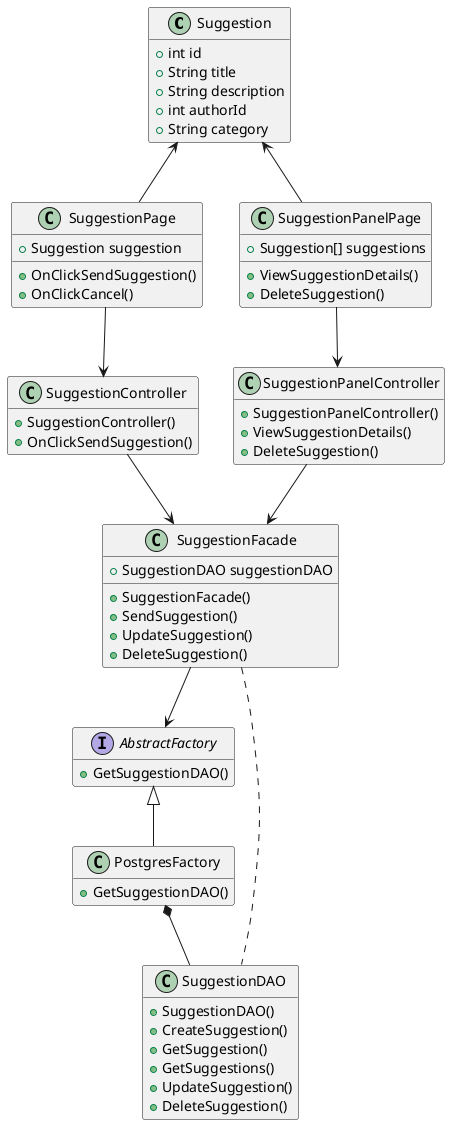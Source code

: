 @startuml SuggestionsUser
hide empty members

class Suggestion {
    +int id
    +String title
    +String description
    +int authorId
    +String category
}

class SuggestionPage {
    + Suggestion suggestion
    + OnClickSendSuggestion()
    + OnClickCancel()
}

class SuggestionController {
    + SuggestionController()
    + OnClickSendSuggestion()
}

class SuggestionFacade {
    + SuggestionDAO suggestionDAO
    + SuggestionFacade()
    + SendSuggestion()
    + UpdateSuggestion()
    + DeleteSuggestion()
}

interface AbstractFactory {
    + GetSuggestionDAO()
}

class PostgresFactory {
    + GetSuggestionDAO()
}

class SuggestionDAO {
    + SuggestionDAO()
    + CreateSuggestion()
    + GetSuggestion()
    + GetSuggestions()
    + UpdateSuggestion()
    + DeleteSuggestion()
}

class SuggestionPanelPage {
    + Suggestion[] suggestions
    + ViewSuggestionDetails()
    + DeleteSuggestion()
}

class SuggestionPanelController {
    + SuggestionPanelController()
    + ViewSuggestionDetails()
    + DeleteSuggestion()
}

Suggestion <-- SuggestionPage
AbstractFactory <|-- PostgresFactory
SuggestionFacade --> AbstractFactory
PostgresFactory *-- SuggestionDAO
SuggestionPage --> SuggestionController
SuggestionController --> SuggestionFacade
SuggestionFacade .. SuggestionDAO
Suggestion <-- SuggestionPanelPage
SuggestionPanelPage --> SuggestionPanelController
SuggestionPanelController --> SuggestionFacade

@enduml